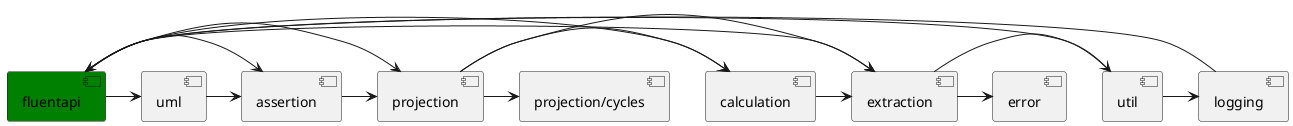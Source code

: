 @startuml
    component [fluentapi] #Green
    component [assertion]
    component [extraction]
    component [projection]
    component [uml]
    component [calculation]
    component [util]
    component [logging]
    component [error]
    [fluentapi] -> [assertion]
    [fluentapi] -> [uml]
    [fluentapi] -> [extraction]
    [fluentapi] -> [projection]
    [fluentapi] -> [calculation]
    [assertion] -> [projection]
    [projection] -> [projection/cycles]
    [projection] -> [extraction]
    [projection] -> [calculation]
    [extraction] -> [util]
    [extraction] -> [error]
    [uml] -> [assertion]
    [calculation] -> [extraction]
    [util] -> [fluentapi]
    [util] -> [logging]
    [logging] -> [fluentapi]
@enduml
